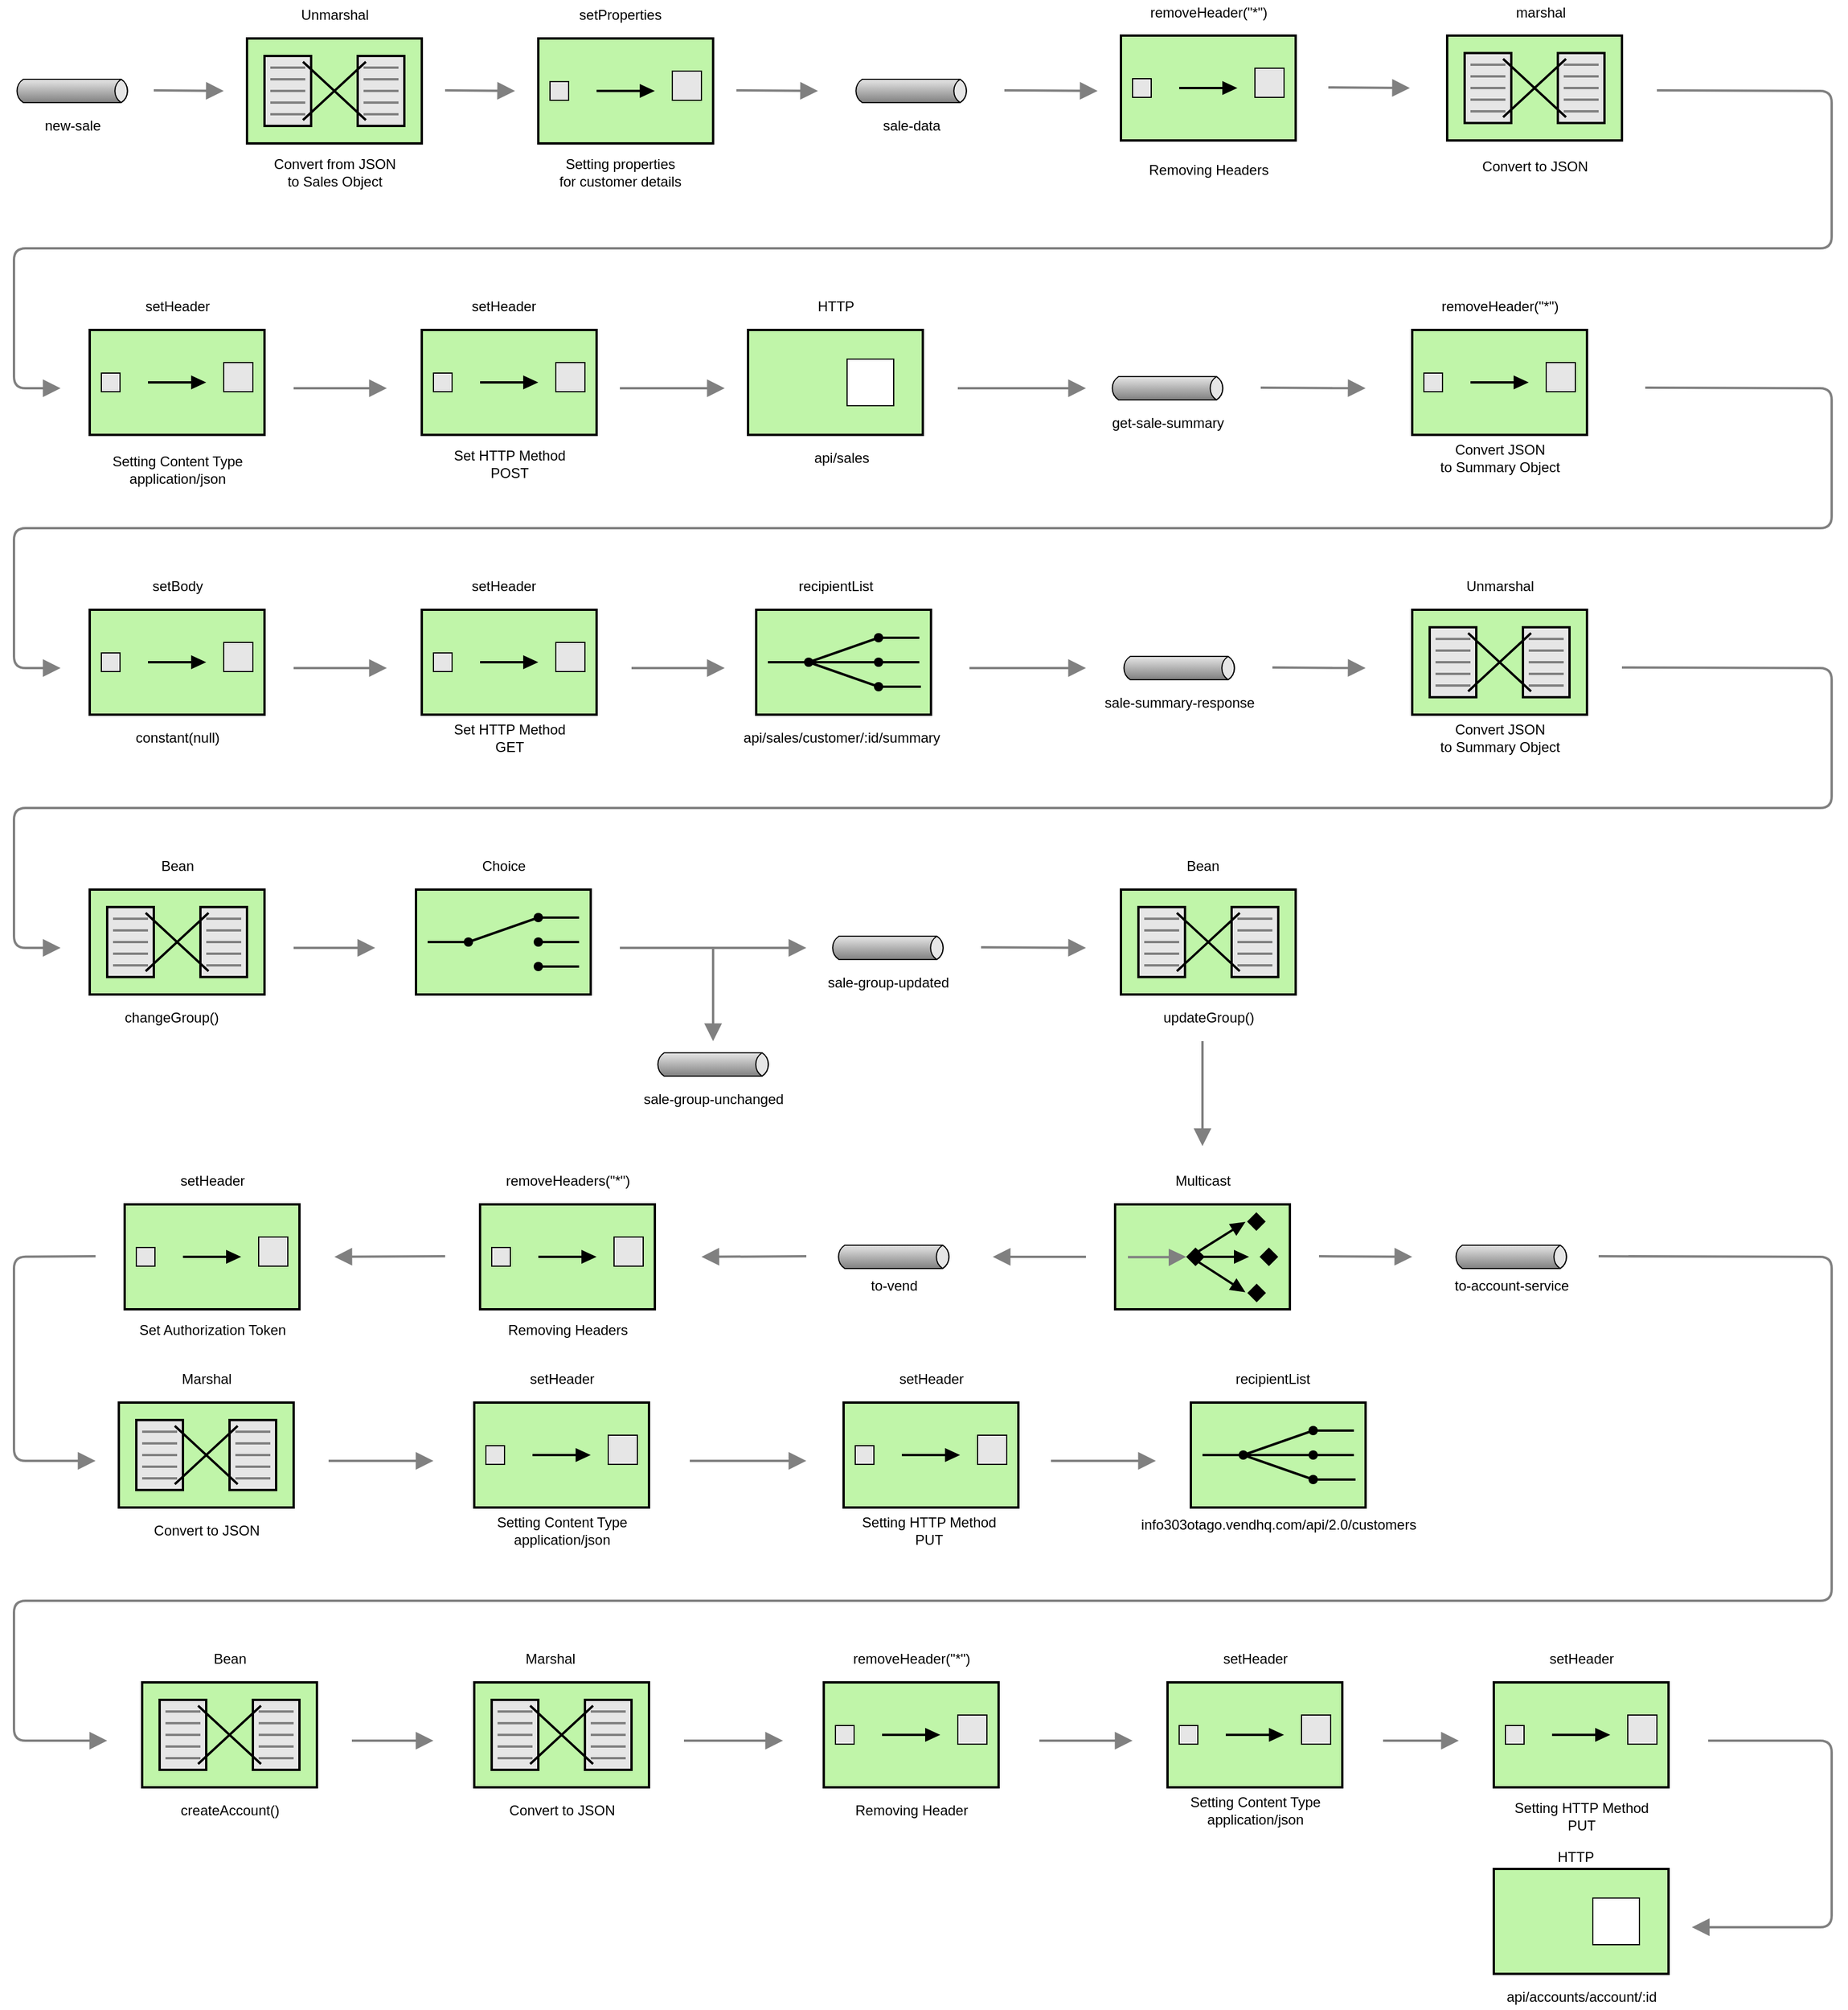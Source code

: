 <mxfile version="14.7.0" type="device"><diagram id="EkXZLOkDq5myp8ewIOlg" name="Page-1"><mxGraphModel dx="1038" dy="580" grid="1" gridSize="10" guides="1" tooltips="1" connect="1" arrows="1" fold="1" page="1" pageScale="1" pageWidth="1654" pageHeight="2336" math="0" shadow="0"><root><mxCell id="0"/><mxCell id="1" parent="0"/><mxCell id="5-DmzU2CQ7_0OXE0HJ0w-1" value="" style="strokeWidth=1;outlineConnect=0;dashed=0;align=center;fontSize=8;shape=mxgraph.eip.messageChannel;html=1;verticalLabelPosition=bottom;verticalAlign=top;" vertex="1" parent="1"><mxGeometry x="40" y="95" width="100" height="20" as="geometry"/></mxCell><mxCell id="5-DmzU2CQ7_0OXE0HJ0w-2" value="new-sale" style="text;html=1;align=center;verticalAlign=middle;resizable=0;points=[];autosize=1;strokeColor=none;" vertex="1" parent="1"><mxGeometry x="60" y="125" width="60" height="20" as="geometry"/></mxCell><mxCell id="5-DmzU2CQ7_0OXE0HJ0w-3" value="" style="edgeStyle=none;html=1;strokeColor=#808080;endArrow=block;endSize=10;dashed=0;verticalAlign=bottom;strokeWidth=2;" edge="1" parent="1"><mxGeometry width="160" relative="1" as="geometry"><mxPoint x="160" y="104.5" as="sourcePoint"/><mxPoint x="220" y="105" as="targetPoint"/></mxGeometry></mxCell><mxCell id="5-DmzU2CQ7_0OXE0HJ0w-4" value="" style="strokeWidth=2;outlineConnect=0;dashed=0;align=center;fontSize=8;shape=mxgraph.eip.message_translator;fillColor=#c0f5a9;verticalLabelPosition=bottom;verticalAlign=top;" vertex="1" parent="1"><mxGeometry x="240" y="60" width="150" height="90" as="geometry"/></mxCell><mxCell id="5-DmzU2CQ7_0OXE0HJ0w-5" value="Unmarshal" style="text;html=1;align=center;verticalAlign=middle;resizable=0;points=[];autosize=1;strokeColor=none;" vertex="1" parent="1"><mxGeometry x="280" y="30" width="70" height="20" as="geometry"/></mxCell><mxCell id="5-DmzU2CQ7_0OXE0HJ0w-6" value="Convert from JSON&lt;br&gt;to Sales Object" style="text;html=1;align=center;verticalAlign=middle;resizable=0;points=[];autosize=1;strokeColor=none;" vertex="1" parent="1"><mxGeometry x="255" y="160" width="120" height="30" as="geometry"/></mxCell><mxCell id="5-DmzU2CQ7_0OXE0HJ0w-7" value="" style="strokeWidth=2;outlineConnect=0;dashed=0;align=center;fontSize=8;fillColor=#c0f5a9;verticalLabelPosition=bottom;verticalAlign=top;shape=mxgraph.eip.content_enricher;" vertex="1" parent="1"><mxGeometry x="490" y="60" width="150" height="90" as="geometry"/></mxCell><mxCell id="5-DmzU2CQ7_0OXE0HJ0w-8" value="" style="edgeStyle=none;html=1;strokeColor=#808080;endArrow=block;endSize=10;dashed=0;verticalAlign=bottom;strokeWidth=2;" edge="1" parent="1"><mxGeometry width="160" relative="1" as="geometry"><mxPoint x="410" y="104.5" as="sourcePoint"/><mxPoint x="470" y="105" as="targetPoint"/></mxGeometry></mxCell><mxCell id="5-DmzU2CQ7_0OXE0HJ0w-9" value="setProperties" style="text;html=1;align=center;verticalAlign=middle;resizable=0;points=[];autosize=1;strokeColor=none;" vertex="1" parent="1"><mxGeometry x="515" y="30" width="90" height="20" as="geometry"/></mxCell><mxCell id="5-DmzU2CQ7_0OXE0HJ0w-10" value="Setting properties &lt;br&gt;for customer details" style="text;html=1;align=center;verticalAlign=middle;resizable=0;points=[];autosize=1;strokeColor=none;" vertex="1" parent="1"><mxGeometry x="500" y="160" width="120" height="30" as="geometry"/></mxCell><mxCell id="5-DmzU2CQ7_0OXE0HJ0w-11" value="" style="edgeStyle=none;html=1;strokeColor=#808080;endArrow=block;endSize=10;dashed=0;verticalAlign=bottom;strokeWidth=2;" edge="1" parent="1"><mxGeometry width="160" relative="1" as="geometry"><mxPoint x="660" y="104.5" as="sourcePoint"/><mxPoint x="730" y="105" as="targetPoint"/></mxGeometry></mxCell><mxCell id="5-DmzU2CQ7_0OXE0HJ0w-12" value="" style="strokeWidth=2;outlineConnect=0;dashed=0;align=center;fontSize=8;fillColor=#c0f5a9;verticalLabelPosition=bottom;verticalAlign=top;shape=mxgraph.eip.content_enricher;" vertex="1" parent="1"><mxGeometry x="990" y="57.5" width="150" height="90" as="geometry"/></mxCell><mxCell id="5-DmzU2CQ7_0OXE0HJ0w-13" value="removeHeader(&quot;*&quot;)" style="text;html=1;align=center;verticalAlign=middle;resizable=0;points=[];autosize=1;strokeColor=none;" vertex="1" parent="1"><mxGeometry x="1005" y="27.5" width="120" height="20" as="geometry"/></mxCell><mxCell id="5-DmzU2CQ7_0OXE0HJ0w-14" value="Removing Headers" style="text;html=1;align=center;verticalAlign=middle;resizable=0;points=[];autosize=1;strokeColor=none;" vertex="1" parent="1"><mxGeometry x="1005" y="162.5" width="120" height="20" as="geometry"/></mxCell><mxCell id="5-DmzU2CQ7_0OXE0HJ0w-15" value="" style="edgeStyle=none;html=1;strokeColor=#808080;endArrow=block;endSize=10;dashed=0;verticalAlign=bottom;strokeWidth=2;" edge="1" parent="1"><mxGeometry width="160" relative="1" as="geometry"><mxPoint x="1168" y="102" as="sourcePoint"/><mxPoint x="1238" y="102.5" as="targetPoint"/></mxGeometry></mxCell><mxCell id="5-DmzU2CQ7_0OXE0HJ0w-17" value="" style="strokeWidth=1;outlineConnect=0;dashed=0;align=center;html=1;fontSize=8;shape=mxgraph.eip.messageChannel;verticalLabelPosition=bottom;labelBackgroundColor=#ffffff;verticalAlign=top;" vertex="1" parent="1"><mxGeometry x="760" y="95" width="100" height="20" as="geometry"/></mxCell><mxCell id="5-DmzU2CQ7_0OXE0HJ0w-18" value="" style="edgeStyle=none;html=1;strokeColor=#808080;endArrow=block;endSize=10;dashed=0;verticalAlign=bottom;strokeWidth=2;" edge="1" parent="1"><mxGeometry width="160" relative="1" as="geometry"><mxPoint x="890" y="104.5" as="sourcePoint"/><mxPoint x="970" y="105" as="targetPoint"/></mxGeometry></mxCell><mxCell id="5-DmzU2CQ7_0OXE0HJ0w-19" value="sale-data" style="text;html=1;align=center;verticalAlign=middle;resizable=0;points=[];autosize=1;strokeColor=none;" vertex="1" parent="1"><mxGeometry x="775" y="125" width="70" height="20" as="geometry"/></mxCell><mxCell id="5-DmzU2CQ7_0OXE0HJ0w-20" value="" style="strokeWidth=2;outlineConnect=0;dashed=0;align=center;fontSize=8;shape=mxgraph.eip.message_translator;fillColor=#c0f5a9;verticalLabelPosition=bottom;verticalAlign=top;" vertex="1" parent="1"><mxGeometry x="1270" y="57.5" width="150" height="90" as="geometry"/></mxCell><mxCell id="5-DmzU2CQ7_0OXE0HJ0w-21" value="marshal" style="text;html=1;align=center;verticalAlign=middle;resizable=0;points=[];autosize=1;strokeColor=none;" vertex="1" parent="1"><mxGeometry x="1320" y="27.5" width="60" height="20" as="geometry"/></mxCell><mxCell id="5-DmzU2CQ7_0OXE0HJ0w-22" value="Convert to JSON" style="text;html=1;align=center;verticalAlign=middle;resizable=0;points=[];autosize=1;strokeColor=none;" vertex="1" parent="1"><mxGeometry x="1290" y="160" width="110" height="20" as="geometry"/></mxCell><mxCell id="5-DmzU2CQ7_0OXE0HJ0w-23" value="" style="edgeStyle=none;html=1;strokeColor=#808080;endArrow=block;endSize=10;dashed=0;verticalAlign=bottom;strokeWidth=2;" edge="1" parent="1"><mxGeometry width="160" relative="1" as="geometry"><mxPoint x="1450" y="104.5" as="sourcePoint"/><mxPoint x="80" y="360" as="targetPoint"/><Array as="points"><mxPoint x="1600" y="105"/><mxPoint x="1600" y="240"/><mxPoint x="40" y="240"/><mxPoint x="40" y="360"/></Array></mxGeometry></mxCell><mxCell id="5-DmzU2CQ7_0OXE0HJ0w-24" value="" style="strokeWidth=2;outlineConnect=0;dashed=0;align=center;fontSize=8;fillColor=#c0f5a9;verticalLabelPosition=bottom;verticalAlign=top;shape=mxgraph.eip.content_enricher;" vertex="1" parent="1"><mxGeometry x="105" y="310" width="150" height="90" as="geometry"/></mxCell><mxCell id="5-DmzU2CQ7_0OXE0HJ0w-25" value="setHeader" style="text;html=1;align=center;verticalAlign=middle;resizable=0;points=[];autosize=1;strokeColor=none;" vertex="1" parent="1"><mxGeometry x="145" y="280" width="70" height="20" as="geometry"/></mxCell><mxCell id="5-DmzU2CQ7_0OXE0HJ0w-26" value="Setting Content Type&lt;br&gt;application/json" style="text;html=1;align=center;verticalAlign=middle;resizable=0;points=[];autosize=1;strokeColor=none;" vertex="1" parent="1"><mxGeometry x="115" y="415" width="130" height="30" as="geometry"/></mxCell><mxCell id="5-DmzU2CQ7_0OXE0HJ0w-27" value="" style="edgeStyle=none;html=1;strokeColor=#808080;endArrow=block;endSize=10;dashed=0;verticalAlign=bottom;strokeWidth=2;" edge="1" parent="1"><mxGeometry width="160" relative="1" as="geometry"><mxPoint x="280" y="360" as="sourcePoint"/><mxPoint x="360" y="360" as="targetPoint"/></mxGeometry></mxCell><mxCell id="5-DmzU2CQ7_0OXE0HJ0w-28" value="" style="strokeWidth=2;outlineConnect=0;dashed=0;align=center;fontSize=8;fillColor=#c0f5a9;verticalLabelPosition=bottom;verticalAlign=top;shape=mxgraph.eip.content_enricher;" vertex="1" parent="1"><mxGeometry x="390" y="310" width="150" height="90" as="geometry"/></mxCell><mxCell id="5-DmzU2CQ7_0OXE0HJ0w-29" value="setHeader" style="text;html=1;align=center;verticalAlign=middle;resizable=0;points=[];autosize=1;strokeColor=none;" vertex="1" parent="1"><mxGeometry x="425" y="280" width="70" height="20" as="geometry"/></mxCell><mxCell id="5-DmzU2CQ7_0OXE0HJ0w-30" value="Set HTTP Method&lt;br&gt;POST" style="text;html=1;align=center;verticalAlign=middle;resizable=0;points=[];autosize=1;strokeColor=none;" vertex="1" parent="1"><mxGeometry x="410" y="410" width="110" height="30" as="geometry"/></mxCell><mxCell id="5-DmzU2CQ7_0OXE0HJ0w-31" value="" style="strokeWidth=2;dashed=0;align=center;fontSize=8;shape=rect;verticalLabelPosition=bottom;verticalAlign=top;fillColor=#c0f5a9;" vertex="1" parent="1"><mxGeometry x="670" y="310" width="150" height="90" as="geometry"/></mxCell><mxCell id="5-DmzU2CQ7_0OXE0HJ0w-32" value="" style="strokeWidth=1;dashed=0;align=center;fontSize=8;shape=rect;" vertex="1" parent="5-DmzU2CQ7_0OXE0HJ0w-31"><mxGeometry x="85" y="25" width="40" height="40" as="geometry"/></mxCell><mxCell id="5-DmzU2CQ7_0OXE0HJ0w-33" value="" style="edgeStyle=none;html=1;strokeColor=#808080;endArrow=block;endSize=10;dashed=0;verticalAlign=bottom;strokeWidth=2;" edge="1" parent="1"><mxGeometry width="160" relative="1" as="geometry"><mxPoint x="560" y="360" as="sourcePoint"/><mxPoint x="650" y="360" as="targetPoint"/></mxGeometry></mxCell><mxCell id="5-DmzU2CQ7_0OXE0HJ0w-34" value="HTTP" style="text;html=1;align=center;verticalAlign=middle;resizable=0;points=[];autosize=1;strokeColor=none;" vertex="1" parent="1"><mxGeometry x="720" y="280" width="50" height="20" as="geometry"/></mxCell><mxCell id="5-DmzU2CQ7_0OXE0HJ0w-35" value="api/sales" style="text;html=1;align=center;verticalAlign=middle;resizable=0;points=[];autosize=1;strokeColor=none;" vertex="1" parent="1"><mxGeometry x="720" y="410" width="60" height="20" as="geometry"/></mxCell><mxCell id="5-DmzU2CQ7_0OXE0HJ0w-36" value="" style="edgeStyle=none;html=1;strokeColor=#808080;endArrow=block;endSize=10;dashed=0;verticalAlign=bottom;strokeWidth=2;" edge="1" parent="1"><mxGeometry width="160" relative="1" as="geometry"><mxPoint x="850" y="360" as="sourcePoint"/><mxPoint x="960" y="360" as="targetPoint"/></mxGeometry></mxCell><mxCell id="5-DmzU2CQ7_0OXE0HJ0w-37" value="" style="strokeWidth=1;outlineConnect=0;dashed=0;align=center;html=1;fontSize=8;shape=mxgraph.eip.messageChannel;verticalLabelPosition=bottom;labelBackgroundColor=#ffffff;verticalAlign=top;" vertex="1" parent="1"><mxGeometry x="980" y="350" width="100" height="20" as="geometry"/></mxCell><mxCell id="5-DmzU2CQ7_0OXE0HJ0w-38" value="get-sale-summary" style="text;html=1;align=center;verticalAlign=middle;resizable=0;points=[];autosize=1;strokeColor=none;" vertex="1" parent="1"><mxGeometry x="975" y="380" width="110" height="20" as="geometry"/></mxCell><mxCell id="5-DmzU2CQ7_0OXE0HJ0w-39" value="" style="edgeStyle=none;html=1;strokeColor=#808080;endArrow=block;endSize=10;dashed=0;verticalAlign=bottom;strokeWidth=2;" edge="1" parent="1"><mxGeometry width="160" relative="1" as="geometry"><mxPoint x="1110" y="359.5" as="sourcePoint"/><mxPoint x="1200" y="360" as="targetPoint"/></mxGeometry></mxCell><mxCell id="5-DmzU2CQ7_0OXE0HJ0w-40" value="" style="strokeWidth=2;outlineConnect=0;dashed=0;align=center;fontSize=8;fillColor=#c0f5a9;verticalLabelPosition=bottom;verticalAlign=top;shape=mxgraph.eip.content_enricher;" vertex="1" parent="1"><mxGeometry x="1240" y="310" width="150" height="90" as="geometry"/></mxCell><mxCell id="5-DmzU2CQ7_0OXE0HJ0w-41" value="removeHeader(&quot;*&quot;)" style="text;html=1;align=center;verticalAlign=middle;resizable=0;points=[];autosize=1;strokeColor=none;" vertex="1" parent="1"><mxGeometry x="1255" y="280" width="120" height="20" as="geometry"/></mxCell><mxCell id="5-DmzU2CQ7_0OXE0HJ0w-42" value="Convert JSON &lt;br&gt;to Summary Object" style="text;html=1;align=center;verticalAlign=middle;resizable=0;points=[];autosize=1;strokeColor=none;" vertex="1" parent="1"><mxGeometry x="1255" y="405" width="120" height="30" as="geometry"/></mxCell><mxCell id="5-DmzU2CQ7_0OXE0HJ0w-43" value="" style="edgeStyle=none;html=1;strokeColor=#808080;endArrow=block;endSize=10;dashed=0;verticalAlign=bottom;strokeWidth=2;" edge="1" parent="1"><mxGeometry width="160" relative="1" as="geometry"><mxPoint x="1440" y="359.5" as="sourcePoint"/><mxPoint x="80" y="600" as="targetPoint"/><Array as="points"><mxPoint x="1600" y="360"/><mxPoint x="1600" y="480"/><mxPoint x="40" y="480"/><mxPoint x="40" y="600"/></Array></mxGeometry></mxCell><mxCell id="5-DmzU2CQ7_0OXE0HJ0w-46" value="" style="strokeWidth=2;outlineConnect=0;dashed=0;align=center;fontSize=8;fillColor=#c0f5a9;verticalLabelPosition=bottom;verticalAlign=top;shape=mxgraph.eip.content_enricher;" vertex="1" parent="1"><mxGeometry x="105" y="550" width="150" height="90" as="geometry"/></mxCell><mxCell id="5-DmzU2CQ7_0OXE0HJ0w-47" value="setBody" style="text;html=1;align=center;verticalAlign=middle;resizable=0;points=[];autosize=1;strokeColor=none;" vertex="1" parent="1"><mxGeometry x="150" y="520" width="60" height="20" as="geometry"/></mxCell><mxCell id="5-DmzU2CQ7_0OXE0HJ0w-48" value="constant(null)" style="text;html=1;align=center;verticalAlign=middle;resizable=0;points=[];autosize=1;strokeColor=none;" vertex="1" parent="1"><mxGeometry x="135" y="650" width="90" height="20" as="geometry"/></mxCell><mxCell id="5-DmzU2CQ7_0OXE0HJ0w-49" value="" style="edgeStyle=none;html=1;strokeColor=#808080;endArrow=block;endSize=10;dashed=0;verticalAlign=bottom;strokeWidth=2;" edge="1" parent="1"><mxGeometry width="160" relative="1" as="geometry"><mxPoint x="280" y="600" as="sourcePoint"/><mxPoint x="360" y="600" as="targetPoint"/></mxGeometry></mxCell><mxCell id="5-DmzU2CQ7_0OXE0HJ0w-50" value="" style="strokeWidth=2;outlineConnect=0;dashed=0;align=center;fontSize=8;fillColor=#c0f5a9;verticalLabelPosition=bottom;verticalAlign=top;shape=mxgraph.eip.content_enricher;" vertex="1" parent="1"><mxGeometry x="390" y="550" width="150" height="90" as="geometry"/></mxCell><mxCell id="5-DmzU2CQ7_0OXE0HJ0w-51" value="setHeader" style="text;html=1;align=center;verticalAlign=middle;resizable=0;points=[];autosize=1;strokeColor=none;" vertex="1" parent="1"><mxGeometry x="425" y="520" width="70" height="20" as="geometry"/></mxCell><mxCell id="5-DmzU2CQ7_0OXE0HJ0w-52" value="Set HTTP Method&lt;br&gt;GET" style="text;html=1;align=center;verticalAlign=middle;resizable=0;points=[];autosize=1;strokeColor=none;" vertex="1" parent="1"><mxGeometry x="410" y="645" width="110" height="30" as="geometry"/></mxCell><mxCell id="5-DmzU2CQ7_0OXE0HJ0w-53" value="" style="edgeStyle=none;html=1;strokeColor=#808080;endArrow=block;endSize=10;dashed=0;verticalAlign=bottom;strokeWidth=2;" edge="1" parent="1"><mxGeometry width="160" relative="1" as="geometry"><mxPoint x="570" y="600" as="sourcePoint"/><mxPoint x="650" y="600" as="targetPoint"/></mxGeometry></mxCell><mxCell id="5-DmzU2CQ7_0OXE0HJ0w-59" value="recipientList" style="text;html=1;align=center;verticalAlign=middle;resizable=0;points=[];autosize=1;strokeColor=none;" vertex="1" parent="1"><mxGeometry x="705" y="520" width="80" height="20" as="geometry"/></mxCell><mxCell id="5-DmzU2CQ7_0OXE0HJ0w-60" value="api/sales/customer/:id/summary" style="text;html=1;align=center;verticalAlign=middle;resizable=0;points=[];autosize=1;strokeColor=none;" vertex="1" parent="1"><mxGeometry x="660" y="650" width="180" height="20" as="geometry"/></mxCell><mxCell id="5-DmzU2CQ7_0OXE0HJ0w-61" value="" style="edgeStyle=none;html=1;strokeColor=#808080;endArrow=block;endSize=10;dashed=0;verticalAlign=bottom;strokeWidth=2;" edge="1" parent="1"><mxGeometry width="160" relative="1" as="geometry"><mxPoint x="860" y="600" as="sourcePoint"/><mxPoint x="960" y="600" as="targetPoint"/></mxGeometry></mxCell><mxCell id="5-DmzU2CQ7_0OXE0HJ0w-62" value="" style="strokeWidth=1;outlineConnect=0;dashed=0;align=center;html=1;fontSize=8;shape=mxgraph.eip.messageChannel;verticalLabelPosition=bottom;labelBackgroundColor=#ffffff;verticalAlign=top;" vertex="1" parent="1"><mxGeometry x="990" y="590" width="100" height="20" as="geometry"/></mxCell><mxCell id="5-DmzU2CQ7_0OXE0HJ0w-63" value="sale-summary-response" style="text;html=1;align=center;verticalAlign=middle;resizable=0;points=[];autosize=1;strokeColor=none;" vertex="1" parent="1"><mxGeometry x="970" y="620" width="140" height="20" as="geometry"/></mxCell><mxCell id="5-DmzU2CQ7_0OXE0HJ0w-64" value="" style="edgeStyle=none;html=1;strokeColor=#808080;endArrow=block;endSize=10;dashed=0;verticalAlign=bottom;strokeWidth=2;" edge="1" parent="1"><mxGeometry width="160" relative="1" as="geometry"><mxPoint x="1120" y="599.5" as="sourcePoint"/><mxPoint x="1200" y="600" as="targetPoint"/></mxGeometry></mxCell><mxCell id="5-DmzU2CQ7_0OXE0HJ0w-66" value="" style="strokeWidth=2;outlineConnect=0;dashed=0;align=center;fontSize=8;shape=mxgraph.eip.message_translator;fillColor=#c0f5a9;verticalLabelPosition=bottom;verticalAlign=top;" vertex="1" parent="1"><mxGeometry x="1240" y="550" width="150" height="90" as="geometry"/></mxCell><mxCell id="5-DmzU2CQ7_0OXE0HJ0w-67" value="Unmarshal" style="text;html=1;align=center;verticalAlign=middle;resizable=0;points=[];autosize=1;strokeColor=none;" vertex="1" parent="1"><mxGeometry x="1280" y="520" width="70" height="20" as="geometry"/></mxCell><mxCell id="5-DmzU2CQ7_0OXE0HJ0w-68" value="Convert JSON &lt;br&gt;to Summary Object" style="text;html=1;align=center;verticalAlign=middle;resizable=0;points=[];autosize=1;strokeColor=none;" vertex="1" parent="1"><mxGeometry x="1255" y="645" width="120" height="30" as="geometry"/></mxCell><mxCell id="5-DmzU2CQ7_0OXE0HJ0w-70" value="" style="edgeStyle=none;html=1;strokeColor=#808080;endArrow=block;endSize=10;dashed=0;verticalAlign=bottom;strokeWidth=2;" edge="1" parent="1"><mxGeometry width="160" relative="1" as="geometry"><mxPoint x="1420" y="599.5" as="sourcePoint"/><mxPoint x="80" y="840" as="targetPoint"/><Array as="points"><mxPoint x="1600" y="600"/><mxPoint x="1600" y="720"/><mxPoint x="40" y="720"/><mxPoint x="40" y="840"/></Array></mxGeometry></mxCell><mxCell id="5-DmzU2CQ7_0OXE0HJ0w-71" value="" style="strokeWidth=2;outlineConnect=0;dashed=0;align=center;fontSize=8;shape=mxgraph.eip.message_translator;fillColor=#c0f5a9;verticalLabelPosition=bottom;verticalAlign=top;" vertex="1" parent="1"><mxGeometry x="105" y="790" width="150" height="90" as="geometry"/></mxCell><mxCell id="5-DmzU2CQ7_0OXE0HJ0w-72" value="Bean" style="text;html=1;align=center;verticalAlign=middle;resizable=0;points=[];autosize=1;strokeColor=none;" vertex="1" parent="1"><mxGeometry x="160" y="760" width="40" height="20" as="geometry"/></mxCell><mxCell id="5-DmzU2CQ7_0OXE0HJ0w-73" value="changeGroup()" style="text;html=1;align=center;verticalAlign=middle;resizable=0;points=[];autosize=1;strokeColor=none;" vertex="1" parent="1"><mxGeometry x="125" y="890" width="100" height="20" as="geometry"/></mxCell><mxCell id="5-DmzU2CQ7_0OXE0HJ0w-74" value="" style="edgeStyle=none;html=1;strokeColor=#808080;endArrow=block;endSize=10;dashed=0;verticalAlign=bottom;strokeWidth=2;" edge="1" parent="1"><mxGeometry width="160" relative="1" as="geometry"><mxPoint x="280" y="840" as="sourcePoint"/><mxPoint x="350" y="840" as="targetPoint"/></mxGeometry></mxCell><mxCell id="5-DmzU2CQ7_0OXE0HJ0w-75" value="" style="strokeWidth=2;outlineConnect=0;dashed=0;align=center;fontSize=8;fillColor=#c0f5a9;verticalLabelPosition=bottom;verticalAlign=top;shape=mxgraph.eip.recipient_list;" vertex="1" parent="1"><mxGeometry x="677" y="550" width="150" height="90" as="geometry"/></mxCell><mxCell id="5-DmzU2CQ7_0OXE0HJ0w-76" value="" style="strokeWidth=2;outlineConnect=0;dashed=0;align=center;fontSize=8;fillColor=#c0f5a9;verticalLabelPosition=bottom;verticalAlign=top;shape=mxgraph.eip.content_based_router;" vertex="1" parent="1"><mxGeometry x="385" y="790" width="150" height="90" as="geometry"/></mxCell><mxCell id="5-DmzU2CQ7_0OXE0HJ0w-77" value="Choice" style="text;html=1;align=center;verticalAlign=middle;resizable=0;points=[];autosize=1;strokeColor=none;" vertex="1" parent="1"><mxGeometry x="435" y="760" width="50" height="20" as="geometry"/></mxCell><mxCell id="5-DmzU2CQ7_0OXE0HJ0w-84" value="" style="edgeStyle=none;html=1;strokeColor=#808080;endArrow=block;endSize=10;dashed=0;verticalAlign=bottom;strokeWidth=2;" edge="1" parent="1"><mxGeometry width="160" relative="1" as="geometry"><mxPoint x="560" y="840" as="sourcePoint"/><mxPoint x="720" y="840" as="targetPoint"/><Array as="points"/></mxGeometry></mxCell><mxCell id="5-DmzU2CQ7_0OXE0HJ0w-85" value="" style="edgeStyle=none;html=1;strokeColor=#808080;endArrow=block;endSize=10;dashed=0;verticalAlign=bottom;strokeWidth=2;" edge="1" parent="1"><mxGeometry width="160" relative="1" as="geometry"><mxPoint x="640" y="840" as="sourcePoint"/><mxPoint x="640" y="920" as="targetPoint"/></mxGeometry></mxCell><mxCell id="5-DmzU2CQ7_0OXE0HJ0w-86" value="" style="strokeWidth=1;outlineConnect=0;dashed=0;align=center;html=1;fontSize=8;shape=mxgraph.eip.messageChannel;verticalLabelPosition=bottom;labelBackgroundColor=#ffffff;verticalAlign=top;" vertex="1" parent="1"><mxGeometry x="590" y="930" width="100" height="20" as="geometry"/></mxCell><mxCell id="5-DmzU2CQ7_0OXE0HJ0w-87" value="sale-group-unchanged" style="text;html=1;align=center;verticalAlign=middle;resizable=0;points=[];autosize=1;strokeColor=none;" vertex="1" parent="1"><mxGeometry x="570" y="960" width="140" height="20" as="geometry"/></mxCell><mxCell id="5-DmzU2CQ7_0OXE0HJ0w-88" value="" style="strokeWidth=1;outlineConnect=0;dashed=0;align=center;html=1;fontSize=8;shape=mxgraph.eip.messageChannel;verticalLabelPosition=bottom;labelBackgroundColor=#ffffff;verticalAlign=top;" vertex="1" parent="1"><mxGeometry x="740" y="830" width="100" height="20" as="geometry"/></mxCell><mxCell id="5-DmzU2CQ7_0OXE0HJ0w-89" value="sale-group-updated" style="text;html=1;align=center;verticalAlign=middle;resizable=0;points=[];autosize=1;strokeColor=none;" vertex="1" parent="1"><mxGeometry x="730" y="860" width="120" height="20" as="geometry"/></mxCell><mxCell id="5-DmzU2CQ7_0OXE0HJ0w-90" value="" style="edgeStyle=none;html=1;strokeColor=#808080;endArrow=block;endSize=10;dashed=0;verticalAlign=bottom;strokeWidth=2;" edge="1" parent="1"><mxGeometry width="160" relative="1" as="geometry"><mxPoint x="870" y="839.5" as="sourcePoint"/><mxPoint x="960" y="840" as="targetPoint"/></mxGeometry></mxCell><mxCell id="5-DmzU2CQ7_0OXE0HJ0w-91" value="" style="strokeWidth=2;outlineConnect=0;dashed=0;align=center;fontSize=8;shape=mxgraph.eip.message_translator;fillColor=#c0f5a9;verticalLabelPosition=bottom;verticalAlign=top;" vertex="1" parent="1"><mxGeometry x="990" y="790" width="150" height="90" as="geometry"/></mxCell><mxCell id="5-DmzU2CQ7_0OXE0HJ0w-92" value="Bean" style="text;html=1;align=center;verticalAlign=middle;resizable=0;points=[];autosize=1;strokeColor=none;" vertex="1" parent="1"><mxGeometry x="1040" y="760" width="40" height="20" as="geometry"/></mxCell><mxCell id="5-DmzU2CQ7_0OXE0HJ0w-93" value="updateGroup()" style="text;html=1;align=center;verticalAlign=middle;resizable=0;points=[];autosize=1;strokeColor=none;" vertex="1" parent="1"><mxGeometry x="1020" y="890" width="90" height="20" as="geometry"/></mxCell><mxCell id="5-DmzU2CQ7_0OXE0HJ0w-94" value="" style="edgeStyle=none;html=1;strokeColor=#808080;endArrow=block;endSize=10;dashed=0;verticalAlign=bottom;strokeWidth=2;" edge="1" parent="1"><mxGeometry width="160" relative="1" as="geometry"><mxPoint x="1060" y="920" as="sourcePoint"/><mxPoint x="1060" y="1010" as="targetPoint"/></mxGeometry></mxCell><mxCell id="5-DmzU2CQ7_0OXE0HJ0w-95" value="" style="fillColor=#c0f5a9;dashed=0;outlineConnect=0;strokeWidth=2;html=1;align=center;fontSize=8;verticalLabelPosition=bottom;verticalAlign=top;shape=mxgraph.eip.message_dispatcher;" vertex="1" parent="1"><mxGeometry x="985" y="1060" width="150" height="90" as="geometry"/></mxCell><mxCell id="5-DmzU2CQ7_0OXE0HJ0w-96" value="Multicast" style="text;html=1;align=center;verticalAlign=middle;resizable=0;points=[];autosize=1;strokeColor=none;" vertex="1" parent="1"><mxGeometry x="1030" y="1030" width="60" height="20" as="geometry"/></mxCell><mxCell id="5-DmzU2CQ7_0OXE0HJ0w-97" value="" style="edgeStyle=none;html=1;strokeColor=#808080;endArrow=block;endSize=10;dashed=0;verticalAlign=bottom;strokeWidth=2;" edge="1" parent="1"><mxGeometry width="160" relative="1" as="geometry"><mxPoint x="1160" y="1104.5" as="sourcePoint"/><mxPoint x="1240" y="1105" as="targetPoint"/></mxGeometry></mxCell><mxCell id="5-DmzU2CQ7_0OXE0HJ0w-98" value="" style="edgeStyle=none;html=1;strokeColor=#808080;endArrow=block;endSize=10;dashed=0;verticalAlign=bottom;strokeWidth=2;" edge="1" parent="1"><mxGeometry width="160" relative="1" as="geometry"><mxPoint x="960" y="1105" as="sourcePoint"/><mxPoint x="880" y="1105" as="targetPoint"/></mxGeometry></mxCell><mxCell id="5-DmzU2CQ7_0OXE0HJ0w-99" value="" style="strokeWidth=1;outlineConnect=0;dashed=0;align=center;html=1;fontSize=8;shape=mxgraph.eip.messageChannel;verticalLabelPosition=bottom;labelBackgroundColor=#ffffff;verticalAlign=top;" vertex="1" parent="1"><mxGeometry x="745" y="1095" width="100" height="20" as="geometry"/></mxCell><mxCell id="5-DmzU2CQ7_0OXE0HJ0w-100" value="" style="strokeWidth=1;outlineConnect=0;dashed=0;align=center;html=1;fontSize=8;shape=mxgraph.eip.messageChannel;verticalLabelPosition=bottom;labelBackgroundColor=#ffffff;verticalAlign=top;" vertex="1" parent="1"><mxGeometry x="1275" y="1095" width="100" height="20" as="geometry"/></mxCell><mxCell id="5-DmzU2CQ7_0OXE0HJ0w-101" value="to-vend" style="text;html=1;align=center;verticalAlign=middle;resizable=0;points=[];autosize=1;strokeColor=none;" vertex="1" parent="1"><mxGeometry x="765" y="1120" width="60" height="20" as="geometry"/></mxCell><mxCell id="5-DmzU2CQ7_0OXE0HJ0w-102" value="to-account-service" style="text;html=1;align=center;verticalAlign=middle;resizable=0;points=[];autosize=1;strokeColor=none;" vertex="1" parent="1"><mxGeometry x="1270" y="1120" width="110" height="20" as="geometry"/></mxCell><mxCell id="5-DmzU2CQ7_0OXE0HJ0w-103" value="" style="edgeStyle=none;html=1;strokeColor=#808080;endArrow=block;endSize=10;dashed=0;verticalAlign=bottom;strokeWidth=2;" edge="1" parent="1"><mxGeometry width="160" relative="1" as="geometry"><mxPoint x="720" y="1104.5" as="sourcePoint"/><mxPoint x="630" y="1105" as="targetPoint"/></mxGeometry></mxCell><mxCell id="5-DmzU2CQ7_0OXE0HJ0w-104" value="" style="strokeWidth=2;outlineConnect=0;dashed=0;align=center;fontSize=8;fillColor=#c0f5a9;verticalLabelPosition=bottom;verticalAlign=top;shape=mxgraph.eip.content_enricher;" vertex="1" parent="1"><mxGeometry x="440" y="1060" width="150" height="90" as="geometry"/></mxCell><mxCell id="5-DmzU2CQ7_0OXE0HJ0w-105" value="removeHeaders(&quot;*&quot;)" style="text;html=1;align=center;verticalAlign=middle;resizable=0;points=[];autosize=1;strokeColor=none;" vertex="1" parent="1"><mxGeometry x="455" y="1030" width="120" height="20" as="geometry"/></mxCell><mxCell id="5-DmzU2CQ7_0OXE0HJ0w-106" value="Removing Headers" style="text;html=1;align=center;verticalAlign=middle;resizable=0;points=[];autosize=1;strokeColor=none;" vertex="1" parent="1"><mxGeometry x="455" y="1158" width="120" height="20" as="geometry"/></mxCell><mxCell id="5-DmzU2CQ7_0OXE0HJ0w-107" value="" style="edgeStyle=none;html=1;strokeColor=#808080;endArrow=block;endSize=10;dashed=0;verticalAlign=bottom;strokeWidth=2;" edge="1" parent="1"><mxGeometry width="160" relative="1" as="geometry"><mxPoint x="410" y="1104.5" as="sourcePoint"/><mxPoint x="315" y="1105" as="targetPoint"/></mxGeometry></mxCell><mxCell id="5-DmzU2CQ7_0OXE0HJ0w-108" value="" style="strokeWidth=2;outlineConnect=0;dashed=0;align=center;fontSize=8;fillColor=#c0f5a9;verticalLabelPosition=bottom;verticalAlign=top;shape=mxgraph.eip.content_enricher;" vertex="1" parent="1"><mxGeometry x="135" y="1060" width="150" height="90" as="geometry"/></mxCell><mxCell id="5-DmzU2CQ7_0OXE0HJ0w-109" value="setHeader" style="text;html=1;align=center;verticalAlign=middle;resizable=0;points=[];autosize=1;strokeColor=none;" vertex="1" parent="1"><mxGeometry x="175" y="1030" width="70" height="20" as="geometry"/></mxCell><mxCell id="5-DmzU2CQ7_0OXE0HJ0w-110" value="Set Authorization Token" style="text;html=1;align=center;verticalAlign=middle;resizable=0;points=[];autosize=1;strokeColor=none;" vertex="1" parent="1"><mxGeometry x="140" y="1158" width="140" height="20" as="geometry"/></mxCell><mxCell id="5-DmzU2CQ7_0OXE0HJ0w-111" value="" style="edgeStyle=none;html=1;strokeColor=#808080;endArrow=block;endSize=10;dashed=0;verticalAlign=bottom;strokeWidth=2;" edge="1" parent="1"><mxGeometry width="160" relative="1" as="geometry"><mxPoint x="110" y="1104.5" as="sourcePoint"/><mxPoint x="110" y="1280" as="targetPoint"/><Array as="points"><mxPoint x="40" y="1105"/><mxPoint x="40" y="1280"/></Array></mxGeometry></mxCell><mxCell id="5-DmzU2CQ7_0OXE0HJ0w-112" value="" style="strokeWidth=2;outlineConnect=0;dashed=0;align=center;fontSize=8;shape=mxgraph.eip.message_translator;fillColor=#c0f5a9;verticalLabelPosition=bottom;verticalAlign=top;" vertex="1" parent="1"><mxGeometry x="130" y="1230" width="150" height="90" as="geometry"/></mxCell><mxCell id="5-DmzU2CQ7_0OXE0HJ0w-113" value="Marshal" style="text;html=1;align=center;verticalAlign=middle;resizable=0;points=[];autosize=1;strokeColor=none;" vertex="1" parent="1"><mxGeometry x="175" y="1200" width="60" height="20" as="geometry"/></mxCell><mxCell id="5-DmzU2CQ7_0OXE0HJ0w-114" value="Convert to JSON" style="text;html=1;align=center;verticalAlign=middle;resizable=0;points=[];autosize=1;strokeColor=none;" vertex="1" parent="1"><mxGeometry x="150" y="1330" width="110" height="20" as="geometry"/></mxCell><mxCell id="5-DmzU2CQ7_0OXE0HJ0w-115" value="" style="edgeStyle=none;html=1;strokeColor=#808080;endArrow=block;endSize=10;dashed=0;verticalAlign=bottom;strokeWidth=2;" edge="1" parent="1"><mxGeometry width="160" relative="1" as="geometry"><mxPoint x="310" y="1280" as="sourcePoint"/><mxPoint x="400" y="1280" as="targetPoint"/></mxGeometry></mxCell><mxCell id="5-DmzU2CQ7_0OXE0HJ0w-116" value="" style="strokeWidth=2;outlineConnect=0;dashed=0;align=center;fontSize=8;fillColor=#c0f5a9;verticalLabelPosition=bottom;verticalAlign=top;shape=mxgraph.eip.content_enricher;" vertex="1" parent="1"><mxGeometry x="435" y="1230" width="150" height="90" as="geometry"/></mxCell><mxCell id="5-DmzU2CQ7_0OXE0HJ0w-117" value="setHeader" style="text;html=1;align=center;verticalAlign=middle;resizable=0;points=[];autosize=1;strokeColor=none;" vertex="1" parent="1"><mxGeometry x="475" y="1200" width="70" height="20" as="geometry"/></mxCell><mxCell id="5-DmzU2CQ7_0OXE0HJ0w-118" value="Setting Content Type&lt;br&gt;application/json" style="text;html=1;align=center;verticalAlign=middle;resizable=0;points=[];autosize=1;strokeColor=none;" vertex="1" parent="1"><mxGeometry x="445" y="1325" width="130" height="30" as="geometry"/></mxCell><mxCell id="5-DmzU2CQ7_0OXE0HJ0w-119" value="" style="edgeStyle=none;html=1;strokeColor=#808080;endArrow=block;endSize=10;dashed=0;verticalAlign=bottom;strokeWidth=2;" edge="1" parent="1"><mxGeometry width="160" relative="1" as="geometry"><mxPoint x="620" y="1280" as="sourcePoint"/><mxPoint x="720" y="1280" as="targetPoint"/></mxGeometry></mxCell><mxCell id="5-DmzU2CQ7_0OXE0HJ0w-120" value="" style="strokeWidth=2;outlineConnect=0;dashed=0;align=center;fontSize=8;fillColor=#c0f5a9;verticalLabelPosition=bottom;verticalAlign=top;shape=mxgraph.eip.content_enricher;" vertex="1" parent="1"><mxGeometry x="752" y="1230" width="150" height="90" as="geometry"/></mxCell><mxCell id="5-DmzU2CQ7_0OXE0HJ0w-121" value="setHeader" style="text;html=1;align=center;verticalAlign=middle;resizable=0;points=[];autosize=1;strokeColor=none;" vertex="1" parent="1"><mxGeometry x="792" y="1200" width="70" height="20" as="geometry"/></mxCell><mxCell id="5-DmzU2CQ7_0OXE0HJ0w-122" value="Setting HTTP Method&lt;br&gt;PUT" style="text;html=1;align=center;verticalAlign=middle;resizable=0;points=[];autosize=1;strokeColor=none;" vertex="1" parent="1"><mxGeometry x="760" y="1325" width="130" height="30" as="geometry"/></mxCell><mxCell id="5-DmzU2CQ7_0OXE0HJ0w-123" value="" style="strokeWidth=2;outlineConnect=0;dashed=0;align=center;fontSize=8;fillColor=#c0f5a9;verticalLabelPosition=bottom;verticalAlign=top;shape=mxgraph.eip.recipient_list;" vertex="1" parent="1"><mxGeometry x="1050" y="1230" width="150" height="90" as="geometry"/></mxCell><mxCell id="5-DmzU2CQ7_0OXE0HJ0w-124" value="" style="edgeStyle=none;html=1;strokeColor=#808080;endArrow=block;endSize=10;dashed=0;verticalAlign=bottom;strokeWidth=2;" edge="1" parent="1"><mxGeometry width="160" relative="1" as="geometry"><mxPoint x="930" y="1280" as="sourcePoint"/><mxPoint x="1020" y="1280" as="targetPoint"/></mxGeometry></mxCell><mxCell id="5-DmzU2CQ7_0OXE0HJ0w-125" value="recipientList" style="text;html=1;align=center;verticalAlign=middle;resizable=0;points=[];autosize=1;strokeColor=none;" vertex="1" parent="1"><mxGeometry x="1080" y="1200" width="80" height="20" as="geometry"/></mxCell><mxCell id="5-DmzU2CQ7_0OXE0HJ0w-126" value="info303otago.vendhq.com/api/2.0/customers" style="text;html=1;align=center;verticalAlign=middle;resizable=0;points=[];autosize=1;strokeColor=none;" vertex="1" parent="1"><mxGeometry x="1000" y="1325" width="250" height="20" as="geometry"/></mxCell><mxCell id="5-DmzU2CQ7_0OXE0HJ0w-127" value="" style="edgeStyle=none;html=1;strokeColor=#808080;endArrow=block;endSize=10;dashed=0;verticalAlign=bottom;strokeWidth=2;" edge="1" parent="1"><mxGeometry width="160" relative="1" as="geometry"><mxPoint x="1400" y="1104.5" as="sourcePoint"/><mxPoint x="120" y="1520" as="targetPoint"/><Array as="points"><mxPoint x="1600" y="1105"/><mxPoint x="1600" y="1400"/><mxPoint x="40" y="1400"/><mxPoint x="40" y="1520"/></Array></mxGeometry></mxCell><mxCell id="5-DmzU2CQ7_0OXE0HJ0w-128" value="" style="strokeWidth=2;outlineConnect=0;dashed=0;align=center;fontSize=8;shape=mxgraph.eip.message_translator;fillColor=#c0f5a9;verticalLabelPosition=bottom;verticalAlign=top;" vertex="1" parent="1"><mxGeometry x="150" y="1470" width="150" height="90" as="geometry"/></mxCell><mxCell id="5-DmzU2CQ7_0OXE0HJ0w-129" value="Bean" style="text;html=1;align=center;verticalAlign=middle;resizable=0;points=[];autosize=1;strokeColor=none;" vertex="1" parent="1"><mxGeometry x="205" y="1440" width="40" height="20" as="geometry"/></mxCell><mxCell id="5-DmzU2CQ7_0OXE0HJ0w-130" value="createAccount()" style="text;html=1;align=center;verticalAlign=middle;resizable=0;points=[];autosize=1;strokeColor=none;" vertex="1" parent="1"><mxGeometry x="175" y="1570" width="100" height="20" as="geometry"/></mxCell><mxCell id="5-DmzU2CQ7_0OXE0HJ0w-131" value="" style="edgeStyle=none;html=1;strokeColor=#808080;endArrow=block;endSize=10;dashed=0;verticalAlign=bottom;strokeWidth=2;" edge="1" parent="1"><mxGeometry width="160" relative="1" as="geometry"><mxPoint x="330" y="1520" as="sourcePoint"/><mxPoint x="400" y="1520" as="targetPoint"/></mxGeometry></mxCell><mxCell id="5-DmzU2CQ7_0OXE0HJ0w-132" value="" style="strokeWidth=2;outlineConnect=0;dashed=0;align=center;fontSize=8;shape=mxgraph.eip.message_translator;fillColor=#c0f5a9;verticalLabelPosition=bottom;verticalAlign=top;" vertex="1" parent="1"><mxGeometry x="435" y="1470" width="150" height="90" as="geometry"/></mxCell><mxCell id="5-DmzU2CQ7_0OXE0HJ0w-133" value="Marshal" style="text;html=1;align=center;verticalAlign=middle;resizable=0;points=[];autosize=1;strokeColor=none;" vertex="1" parent="1"><mxGeometry x="470" y="1440" width="60" height="20" as="geometry"/></mxCell><mxCell id="5-DmzU2CQ7_0OXE0HJ0w-134" value="Convert to JSON" style="text;html=1;align=center;verticalAlign=middle;resizable=0;points=[];autosize=1;strokeColor=none;" vertex="1" parent="1"><mxGeometry x="455" y="1570" width="110" height="20" as="geometry"/></mxCell><mxCell id="5-DmzU2CQ7_0OXE0HJ0w-135" value="" style="edgeStyle=none;html=1;strokeColor=#808080;endArrow=block;endSize=10;dashed=0;verticalAlign=bottom;strokeWidth=2;" edge="1" parent="1"><mxGeometry width="160" relative="1" as="geometry"><mxPoint x="615" y="1520" as="sourcePoint"/><mxPoint x="700" y="1520" as="targetPoint"/></mxGeometry></mxCell><mxCell id="5-DmzU2CQ7_0OXE0HJ0w-136" value="" style="strokeWidth=2;outlineConnect=0;dashed=0;align=center;fontSize=8;fillColor=#c0f5a9;verticalLabelPosition=bottom;verticalAlign=top;shape=mxgraph.eip.content_enricher;" vertex="1" parent="1"><mxGeometry x="735" y="1470" width="150" height="90" as="geometry"/></mxCell><mxCell id="5-DmzU2CQ7_0OXE0HJ0w-137" value="removeHeader(&quot;*&quot;)" style="text;html=1;align=center;verticalAlign=middle;resizable=0;points=[];autosize=1;strokeColor=none;" vertex="1" parent="1"><mxGeometry x="750" y="1440" width="120" height="20" as="geometry"/></mxCell><mxCell id="5-DmzU2CQ7_0OXE0HJ0w-138" value="Removing Header" style="text;html=1;align=center;verticalAlign=middle;resizable=0;points=[];autosize=1;strokeColor=none;" vertex="1" parent="1"><mxGeometry x="755" y="1570" width="110" height="20" as="geometry"/></mxCell><mxCell id="5-DmzU2CQ7_0OXE0HJ0w-139" value="" style="edgeStyle=none;html=1;strokeColor=#808080;endArrow=block;endSize=10;dashed=0;verticalAlign=bottom;strokeWidth=2;" edge="1" parent="1"><mxGeometry width="160" relative="1" as="geometry"><mxPoint x="920" y="1520" as="sourcePoint"/><mxPoint x="1000" y="1520" as="targetPoint"/></mxGeometry></mxCell><mxCell id="5-DmzU2CQ7_0OXE0HJ0w-140" value="" style="strokeWidth=2;outlineConnect=0;dashed=0;align=center;fontSize=8;fillColor=#c0f5a9;verticalLabelPosition=bottom;verticalAlign=top;shape=mxgraph.eip.content_enricher;" vertex="1" parent="1"><mxGeometry x="1030" y="1470" width="150" height="90" as="geometry"/></mxCell><mxCell id="5-DmzU2CQ7_0OXE0HJ0w-141" value="setHeader" style="text;html=1;align=center;verticalAlign=middle;resizable=0;points=[];autosize=1;strokeColor=none;" vertex="1" parent="1"><mxGeometry x="1070" y="1440" width="70" height="20" as="geometry"/></mxCell><mxCell id="5-DmzU2CQ7_0OXE0HJ0w-142" value="Setting Content Type&lt;br&gt;application/json" style="text;html=1;align=center;verticalAlign=middle;resizable=0;points=[];autosize=1;strokeColor=none;" vertex="1" parent="1"><mxGeometry x="1040" y="1565" width="130" height="30" as="geometry"/></mxCell><mxCell id="5-DmzU2CQ7_0OXE0HJ0w-143" value="" style="edgeStyle=none;html=1;strokeColor=#808080;endArrow=block;endSize=10;dashed=0;verticalAlign=bottom;strokeWidth=2;" edge="1" parent="1"><mxGeometry width="160" relative="1" as="geometry"><mxPoint x="1215" y="1520" as="sourcePoint"/><mxPoint x="1280" y="1520" as="targetPoint"/></mxGeometry></mxCell><mxCell id="5-DmzU2CQ7_0OXE0HJ0w-144" value="" style="strokeWidth=2;outlineConnect=0;dashed=0;align=center;fontSize=8;fillColor=#c0f5a9;verticalLabelPosition=bottom;verticalAlign=top;shape=mxgraph.eip.content_enricher;" vertex="1" parent="1"><mxGeometry x="1310" y="1470" width="150" height="90" as="geometry"/></mxCell><mxCell id="5-DmzU2CQ7_0OXE0HJ0w-145" value="setHeader" style="text;html=1;align=center;verticalAlign=middle;resizable=0;points=[];autosize=1;strokeColor=none;" vertex="1" parent="1"><mxGeometry x="1350" y="1440" width="70" height="20" as="geometry"/></mxCell><mxCell id="5-DmzU2CQ7_0OXE0HJ0w-146" value="Setting HTTP Method&lt;br&gt;PUT" style="text;html=1;align=center;verticalAlign=middle;resizable=0;points=[];autosize=1;strokeColor=none;" vertex="1" parent="1"><mxGeometry x="1320" y="1570" width="130" height="30" as="geometry"/></mxCell><mxCell id="5-DmzU2CQ7_0OXE0HJ0w-147" value="" style="edgeStyle=none;html=1;strokeColor=#808080;endArrow=block;endSize=10;dashed=0;verticalAlign=bottom;strokeWidth=2;" edge="1" parent="1"><mxGeometry width="160" relative="1" as="geometry"><mxPoint x="1494" y="1520" as="sourcePoint"/><mxPoint x="1480" y="1680" as="targetPoint"/><Array as="points"><mxPoint x="1600" y="1520"/><mxPoint x="1600" y="1680"/></Array></mxGeometry></mxCell><mxCell id="5-DmzU2CQ7_0OXE0HJ0w-148" value="" style="strokeWidth=2;dashed=0;align=center;fontSize=8;shape=rect;verticalLabelPosition=bottom;verticalAlign=top;fillColor=#c0f5a9;" vertex="1" parent="1"><mxGeometry x="1310" y="1630" width="150" height="90" as="geometry"/></mxCell><mxCell id="5-DmzU2CQ7_0OXE0HJ0w-149" value="" style="strokeWidth=1;dashed=0;align=center;fontSize=8;shape=rect;" vertex="1" parent="5-DmzU2CQ7_0OXE0HJ0w-148"><mxGeometry x="85" y="25" width="40" height="40" as="geometry"/></mxCell><mxCell id="5-DmzU2CQ7_0OXE0HJ0w-150" value="HTTP" style="text;html=1;align=center;verticalAlign=middle;resizable=0;points=[];autosize=1;strokeColor=none;" vertex="1" parent="1"><mxGeometry x="1355" y="1610" width="50" height="20" as="geometry"/></mxCell><mxCell id="5-DmzU2CQ7_0OXE0HJ0w-151" value="api/accounts/account/:id" style="text;html=1;align=center;verticalAlign=middle;resizable=0;points=[];autosize=1;strokeColor=none;" vertex="1" parent="1"><mxGeometry x="1315" y="1730" width="140" height="20" as="geometry"/></mxCell></root></mxGraphModel></diagram></mxfile>